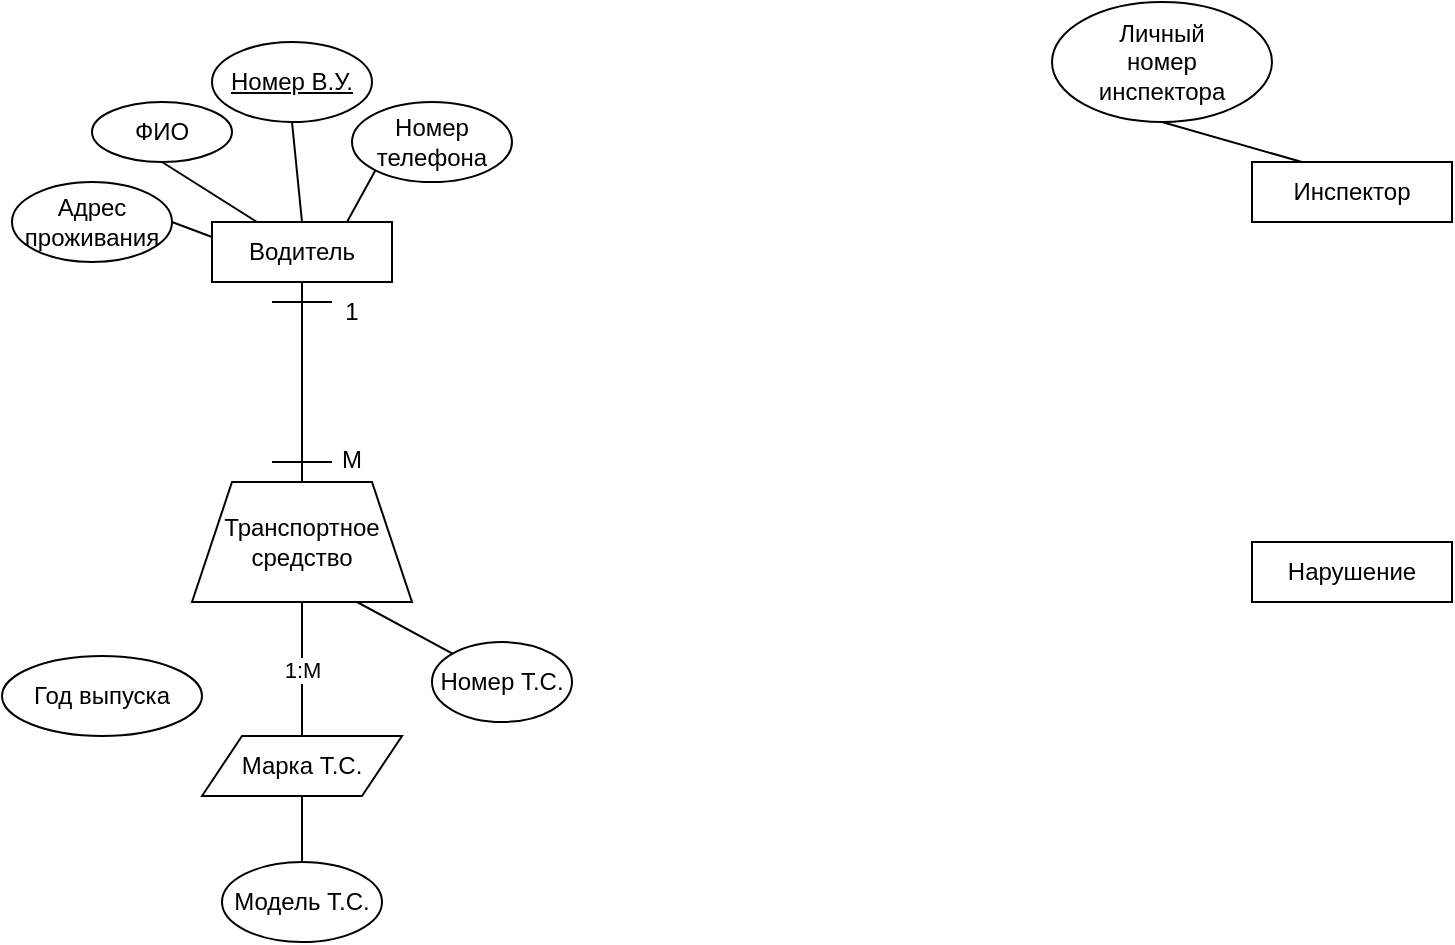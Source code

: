 <mxfile version="24.8.3">
  <diagram name="Страница — 1" id="uybRoan9pvtPxitQQdLI">
    <mxGraphModel dx="1668" dy="449" grid="1" gridSize="10" guides="1" tooltips="1" connect="1" arrows="1" fold="1" page="1" pageScale="1" pageWidth="827" pageHeight="1169" math="0" shadow="0">
      <root>
        <mxCell id="0" />
        <mxCell id="1" parent="0" />
        <mxCell id="2xZ_PK04om7FWo83Txfk-1" value="Инспектор" style="rounded=0;whiteSpace=wrap;html=1;" vertex="1" parent="1">
          <mxGeometry x="620" y="90" width="100" height="30" as="geometry" />
        </mxCell>
        <mxCell id="2xZ_PK04om7FWo83Txfk-3" value="Водитель" style="rounded=0;whiteSpace=wrap;html=1;" vertex="1" parent="1">
          <mxGeometry x="100" y="120" width="90" height="30" as="geometry" />
        </mxCell>
        <mxCell id="2xZ_PK04om7FWo83Txfk-4" value="ФИО" style="ellipse;whiteSpace=wrap;html=1;" vertex="1" parent="1">
          <mxGeometry x="40" y="60" width="70" height="30" as="geometry" />
        </mxCell>
        <mxCell id="2xZ_PK04om7FWo83Txfk-9" value="" style="endArrow=none;html=1;rounded=0;exitX=0.25;exitY=0;exitDx=0;exitDy=0;entryX=0.5;entryY=1;entryDx=0;entryDy=0;" edge="1" parent="1" source="2xZ_PK04om7FWo83Txfk-3" target="2xZ_PK04om7FWo83Txfk-4">
          <mxGeometry width="50" height="50" relative="1" as="geometry">
            <mxPoint x="480" y="270" as="sourcePoint" />
            <mxPoint x="530" y="220" as="targetPoint" />
          </mxGeometry>
        </mxCell>
        <mxCell id="2xZ_PK04om7FWo83Txfk-10" value="Номер В.У." style="ellipse;whiteSpace=wrap;html=1;fontStyle=4" vertex="1" parent="1">
          <mxGeometry x="100" y="30" width="80" height="40" as="geometry" />
        </mxCell>
        <mxCell id="2xZ_PK04om7FWo83Txfk-11" value="" style="endArrow=none;html=1;rounded=0;exitX=0.5;exitY=0;exitDx=0;exitDy=0;entryX=0.5;entryY=1;entryDx=0;entryDy=0;" edge="1" parent="1" source="2xZ_PK04om7FWo83Txfk-3" target="2xZ_PK04om7FWo83Txfk-10">
          <mxGeometry width="50" height="50" relative="1" as="geometry">
            <mxPoint x="500" y="290" as="sourcePoint" />
            <mxPoint x="550" y="240" as="targetPoint" />
          </mxGeometry>
        </mxCell>
        <mxCell id="2xZ_PK04om7FWo83Txfk-12" value="Номер телефона" style="ellipse;whiteSpace=wrap;html=1;" vertex="1" parent="1">
          <mxGeometry x="170" y="60" width="80" height="40" as="geometry" />
        </mxCell>
        <mxCell id="2xZ_PK04om7FWo83Txfk-13" value="" style="endArrow=none;html=1;rounded=0;entryX=0;entryY=1;entryDx=0;entryDy=0;exitX=0.75;exitY=0;exitDx=0;exitDy=0;" edge="1" parent="1" source="2xZ_PK04om7FWo83Txfk-3" target="2xZ_PK04om7FWo83Txfk-12">
          <mxGeometry width="50" height="50" relative="1" as="geometry">
            <mxPoint x="500" y="290" as="sourcePoint" />
            <mxPoint x="550" y="240" as="targetPoint" />
          </mxGeometry>
        </mxCell>
        <mxCell id="2xZ_PK04om7FWo83Txfk-15" value="Адрес проживания" style="ellipse;whiteSpace=wrap;html=1;" vertex="1" parent="1">
          <mxGeometry y="100" width="80" height="40" as="geometry" />
        </mxCell>
        <mxCell id="2xZ_PK04om7FWo83Txfk-17" value="" style="endArrow=none;html=1;rounded=0;exitX=1;exitY=0.5;exitDx=0;exitDy=0;entryX=0;entryY=0.25;entryDx=0;entryDy=0;" edge="1" parent="1" source="2xZ_PK04om7FWo83Txfk-15" target="2xZ_PK04om7FWo83Txfk-3">
          <mxGeometry width="50" height="50" relative="1" as="geometry">
            <mxPoint x="370" y="160" as="sourcePoint" />
            <mxPoint x="410" y="110" as="targetPoint" />
          </mxGeometry>
        </mxCell>
        <mxCell id="2xZ_PK04om7FWo83Txfk-18" value="Нарушение" style="rounded=0;whiteSpace=wrap;html=1;" vertex="1" parent="1">
          <mxGeometry x="620" y="280" width="100" height="30" as="geometry" />
        </mxCell>
        <mxCell id="2xZ_PK04om7FWo83Txfk-20" value="Личный&lt;div&gt;номер&lt;/div&gt;&lt;div&gt;инспектора&lt;/div&gt;" style="ellipse;whiteSpace=wrap;html=1;" vertex="1" parent="1">
          <mxGeometry x="520" y="10" width="110" height="60" as="geometry" />
        </mxCell>
        <mxCell id="2xZ_PK04om7FWo83Txfk-21" value="" style="endArrow=none;html=1;rounded=0;entryX=0.5;entryY=1;entryDx=0;entryDy=0;exitX=0.25;exitY=0;exitDx=0;exitDy=0;" edge="1" parent="1" source="2xZ_PK04om7FWo83Txfk-1" target="2xZ_PK04om7FWo83Txfk-20">
          <mxGeometry width="50" height="50" relative="1" as="geometry">
            <mxPoint x="370" y="210" as="sourcePoint" />
            <mxPoint x="420" y="160" as="targetPoint" />
          </mxGeometry>
        </mxCell>
        <mxCell id="2xZ_PK04om7FWo83Txfk-24" value="Транспортное&lt;div&gt;средство&lt;/div&gt;" style="shape=trapezoid;perimeter=trapezoidPerimeter;whiteSpace=wrap;html=1;fixedSize=1;" vertex="1" parent="1">
          <mxGeometry x="90" y="250" width="110" height="60" as="geometry" />
        </mxCell>
        <mxCell id="2xZ_PK04om7FWo83Txfk-25" value="" style="endArrow=none;html=1;rounded=0;entryX=0.5;entryY=1;entryDx=0;entryDy=0;exitX=0.5;exitY=0;exitDx=0;exitDy=0;" edge="1" parent="1" source="2xZ_PK04om7FWo83Txfk-24" target="2xZ_PK04om7FWo83Txfk-3">
          <mxGeometry width="50" height="50" relative="1" as="geometry">
            <mxPoint x="370" y="220" as="sourcePoint" />
            <mxPoint x="420" y="170" as="targetPoint" />
          </mxGeometry>
        </mxCell>
        <mxCell id="2xZ_PK04om7FWo83Txfk-26" value="" style="endArrow=none;html=1;rounded=0;" edge="1" parent="1">
          <mxGeometry width="50" height="50" relative="1" as="geometry">
            <mxPoint x="130" y="240" as="sourcePoint" />
            <mxPoint x="160" y="240" as="targetPoint" />
          </mxGeometry>
        </mxCell>
        <mxCell id="2xZ_PK04om7FWo83Txfk-27" value="" style="endArrow=none;html=1;rounded=0;" edge="1" parent="1">
          <mxGeometry width="50" height="50" relative="1" as="geometry">
            <mxPoint x="130" y="160" as="sourcePoint" />
            <mxPoint x="160" y="160" as="targetPoint" />
          </mxGeometry>
        </mxCell>
        <mxCell id="2xZ_PK04om7FWo83Txfk-28" value="1" style="text;strokeColor=none;align=center;fillColor=none;html=1;verticalAlign=middle;whiteSpace=wrap;rounded=0;" vertex="1" parent="1">
          <mxGeometry x="140" y="150" width="60" height="30" as="geometry" />
        </mxCell>
        <mxCell id="2xZ_PK04om7FWo83Txfk-29" value="M" style="text;strokeColor=none;align=center;fillColor=none;html=1;verticalAlign=middle;whiteSpace=wrap;rounded=0;" vertex="1" parent="1">
          <mxGeometry x="140" y="224" width="60" height="30" as="geometry" />
        </mxCell>
        <mxCell id="2xZ_PK04om7FWo83Txfk-30" value="Номер Т.С." style="ellipse;whiteSpace=wrap;html=1;" vertex="1" parent="1">
          <mxGeometry x="210" y="330" width="70" height="40" as="geometry" />
        </mxCell>
        <mxCell id="2xZ_PK04om7FWo83Txfk-32" value="Модель Т.С." style="ellipse;whiteSpace=wrap;html=1;" vertex="1" parent="1">
          <mxGeometry x="105" y="440" width="80" height="40" as="geometry" />
        </mxCell>
        <mxCell id="2xZ_PK04om7FWo83Txfk-34" value="" style="endArrow=none;html=1;rounded=0;exitX=0.75;exitY=1;exitDx=0;exitDy=0;entryX=0;entryY=0;entryDx=0;entryDy=0;" edge="1" parent="1" source="2xZ_PK04om7FWo83Txfk-24" target="2xZ_PK04om7FWo83Txfk-30">
          <mxGeometry width="50" height="50" relative="1" as="geometry">
            <mxPoint x="320" y="290" as="sourcePoint" />
            <mxPoint x="370" y="240" as="targetPoint" />
          </mxGeometry>
        </mxCell>
        <mxCell id="2xZ_PK04om7FWo83Txfk-36" value="Марка Т.С." style="shape=parallelogram;perimeter=parallelogramPerimeter;whiteSpace=wrap;html=1;fixedSize=1;" vertex="1" parent="1">
          <mxGeometry x="95" y="377" width="100" height="30" as="geometry" />
        </mxCell>
        <mxCell id="2xZ_PK04om7FWo83Txfk-38" value="1:M" style="endArrow=none;html=1;rounded=0;exitX=0.5;exitY=0;exitDx=0;exitDy=0;entryX=0.5;entryY=1;entryDx=0;entryDy=0;" edge="1" parent="1" source="2xZ_PK04om7FWo83Txfk-36" target="2xZ_PK04om7FWo83Txfk-24">
          <mxGeometry width="50" height="50" relative="1" as="geometry">
            <mxPoint x="320" y="290" as="sourcePoint" />
            <mxPoint x="370" y="240" as="targetPoint" />
          </mxGeometry>
        </mxCell>
        <mxCell id="2xZ_PK04om7FWo83Txfk-40" value="" style="endArrow=none;html=1;rounded=0;exitX=0.5;exitY=0;exitDx=0;exitDy=0;entryX=0.5;entryY=1;entryDx=0;entryDy=0;" edge="1" parent="1" source="2xZ_PK04om7FWo83Txfk-32" target="2xZ_PK04om7FWo83Txfk-36">
          <mxGeometry width="50" height="50" relative="1" as="geometry">
            <mxPoint x="320" y="350" as="sourcePoint" />
            <mxPoint x="370" y="300" as="targetPoint" />
          </mxGeometry>
        </mxCell>
        <mxCell id="2xZ_PK04om7FWo83Txfk-41" value="Год выпуска" style="ellipse;whiteSpace=wrap;html=1;" vertex="1" parent="1">
          <mxGeometry x="-5" y="337" width="100" height="40" as="geometry" />
        </mxCell>
      </root>
    </mxGraphModel>
  </diagram>
</mxfile>

